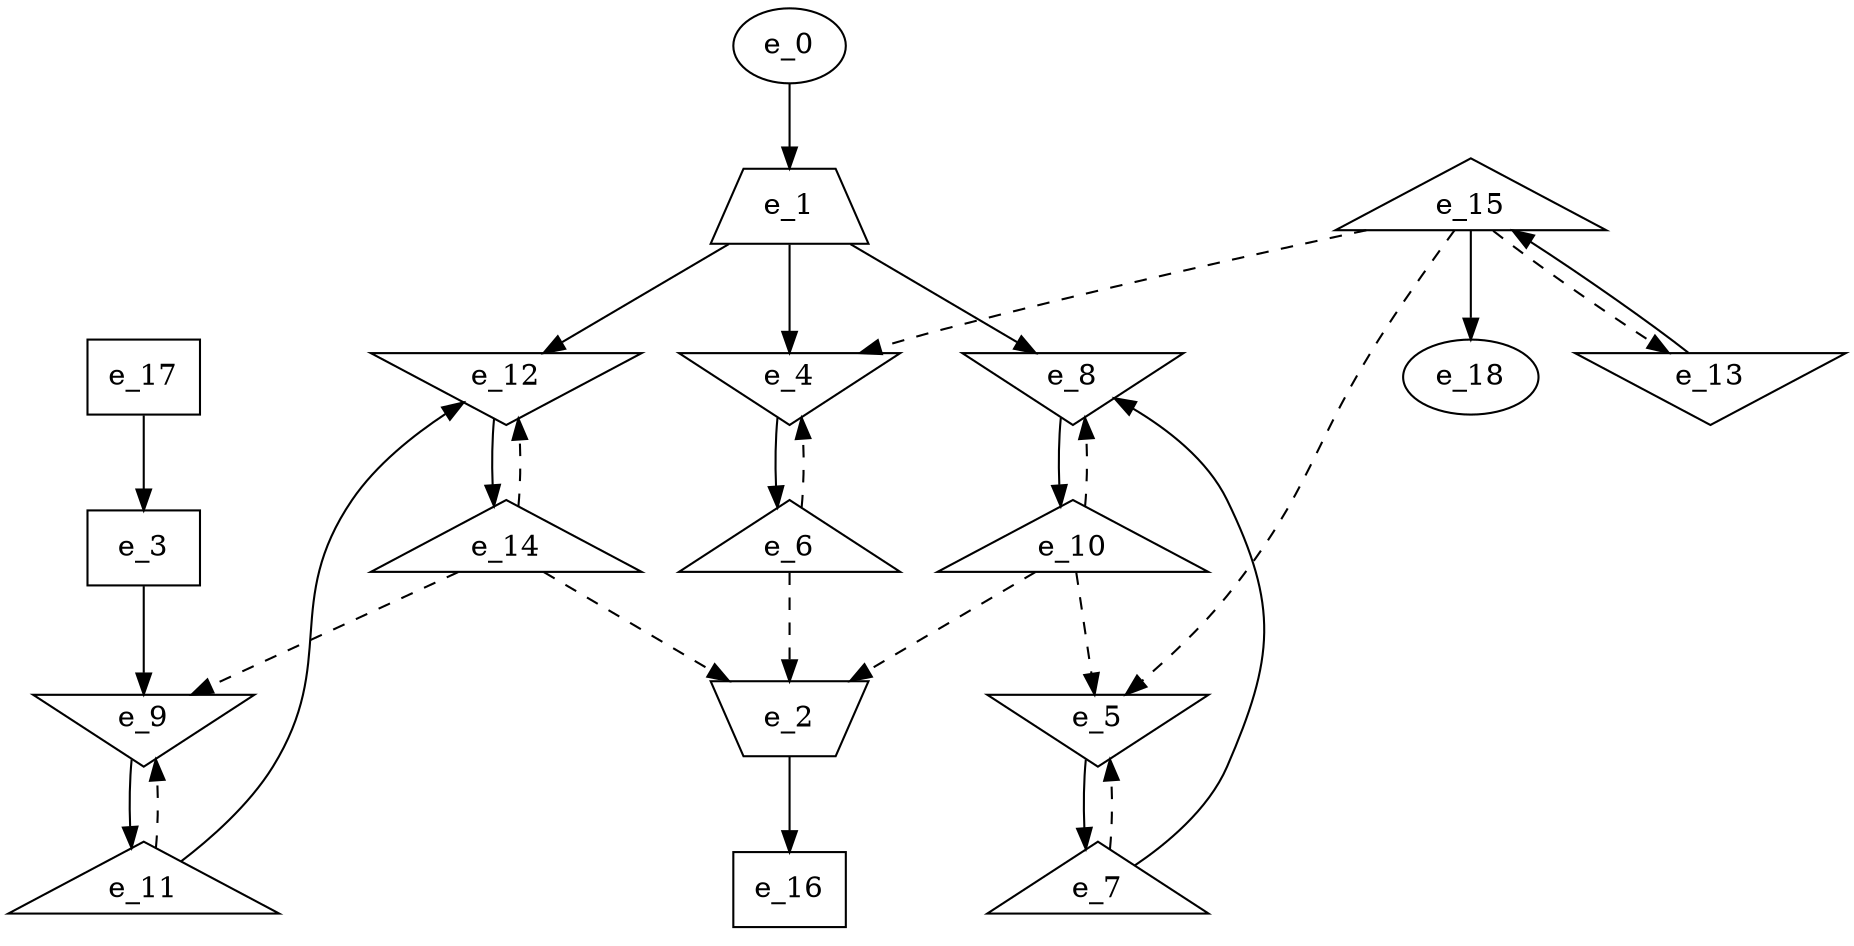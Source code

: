 digraph control_path {
  e_0: entry_node : n ;
  e_1 [shape = trapezium];
  e_2 [shape = invtrapezium];
  e_3 [shape = dot];
  e_4 [shape = invtriangle];
  e_5 [shape = invtriangle];
  e_6 [shape = triangle];
  e_7 [shape = triangle];
  e_8 [shape = invtriangle];
  e_9 [shape = invtriangle];
  e_10 [shape = triangle];
  e_11 [shape = triangle];
  e_12 [shape = invtriangle];
  e_13 [shape = invtriangle];
  e_14 [shape = triangle];
  e_15 [shape = triangle];
  e_16 [shape = dot];
  e_17 [shape = dot];
  e_18: exit_node : s ;
  e_0 -> e_1;
  e_6 -> e_2[style = dashed];
  e_10 -> e_2[style = dashed];
  e_14 -> e_2[style = dashed];
  e_17 -> e_3;
  e_1 -> e_4;
  e_6 -> e_4[style = dashed];
  e_15 -> e_4[style = dashed];
  e_7 -> e_5[style = dashed];
  e_10 -> e_5[style = dashed];
  e_15 -> e_5[style = dashed];
  e_4 -> e_6;
  e_5 -> e_7;
  e_1 -> e_8;
  e_7 -> e_8;
  e_10 -> e_8[style = dashed];
  e_3 -> e_9;
  e_11 -> e_9[style = dashed];
  e_14 -> e_9[style = dashed];
  e_8 -> e_10;
  e_9 -> e_11;
  e_1 -> e_12;
  e_11 -> e_12;
  e_14 -> e_12[style = dashed];
  e_15 -> e_13[style = dashed];
  e_12 -> e_14;
  e_13 -> e_15;
  e_2 -> e_16;
  e_15 -> e_18;
}
